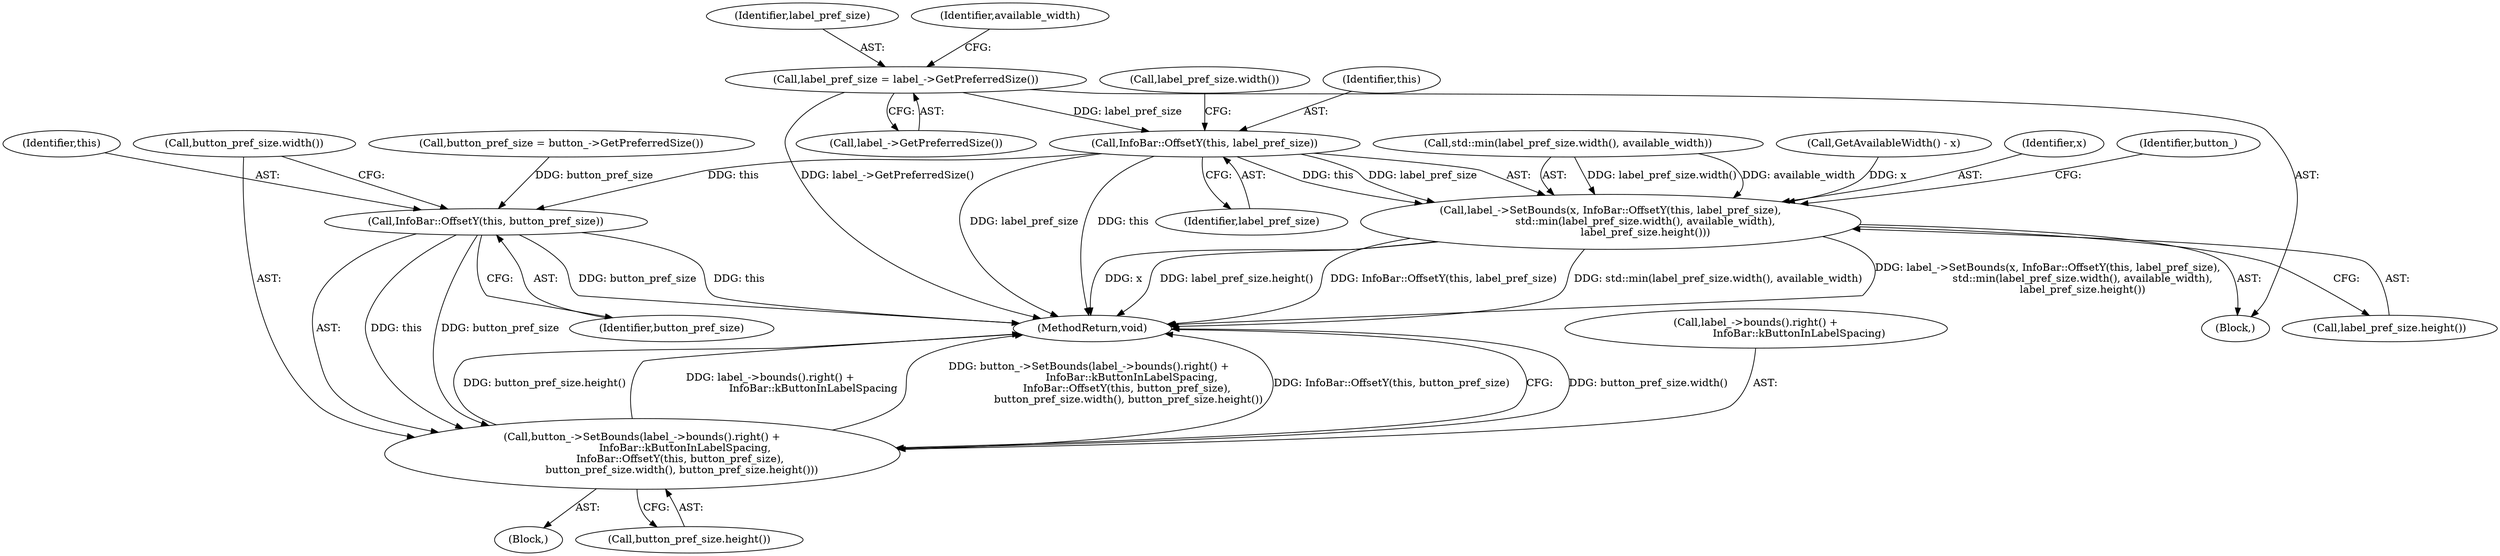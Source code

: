digraph "1_Chrome_fc3c351a3d995f73ead5c92354396a7ec2b14e3f_14@del" {
"1000133" [label="(Call,InfoBar::OffsetY(this, label_pref_size))"];
"1000110" [label="(Call,label_pref_size = label_->GetPreferredSize())"];
"1000131" [label="(Call,label_->SetBounds(x, InfoBar::OffsetY(this, label_pref_size),\n                     std::min(label_pref_size.width(), available_width),\n                     label_pref_size.height()))"];
"1000147" [label="(Call,InfoBar::OffsetY(this, button_pref_size))"];
"1000143" [label="(Call,button_->SetBounds(label_->bounds().right() +\n                          InfoBar::kButtonInLabelSpacing,\n                       InfoBar::OffsetY(this, button_pref_size),\n                        button_pref_size.width(), button_pref_size.height()))"];
"1000139" [label="(Call,label_pref_size.height())"];
"1000143" [label="(Call,button_->SetBounds(label_->bounds().right() +\n                          InfoBar::kButtonInLabelSpacing,\n                       InfoBar::OffsetY(this, button_pref_size),\n                        button_pref_size.width(), button_pref_size.height()))"];
"1000111" [label="(Identifier,label_pref_size)"];
"1000136" [label="(Call,std::min(label_pref_size.width(), available_width))"];
"1000150" [label="(Call,button_pref_size.width())"];
"1000135" [label="(Identifier,label_pref_size)"];
"1000110" [label="(Call,label_pref_size = label_->GetPreferredSize())"];
"1000133" [label="(Call,InfoBar::OffsetY(this, label_pref_size))"];
"1000116" [label="(Call,GetAvailableWidth() - x)"];
"1000137" [label="(Call,label_pref_size.width())"];
"1000115" [label="(Identifier,available_width)"];
"1000142" [label="(Block,)"];
"1000132" [label="(Identifier,x)"];
"1000134" [label="(Identifier,this)"];
"1000141" [label="(Identifier,button_)"];
"1000101" [label="(Block,)"];
"1000131" [label="(Call,label_->SetBounds(x, InfoBar::OffsetY(this, label_pref_size),\n                     std::min(label_pref_size.width(), available_width),\n                     label_pref_size.height()))"];
"1000147" [label="(Call,InfoBar::OffsetY(this, button_pref_size))"];
"1000152" [label="(MethodReturn,void)"];
"1000148" [label="(Identifier,this)"];
"1000123" [label="(Call,button_pref_size = button_->GetPreferredSize())"];
"1000112" [label="(Call,label_->GetPreferredSize())"];
"1000149" [label="(Identifier,button_pref_size)"];
"1000144" [label="(Call,label_->bounds().right() +\n                          InfoBar::kButtonInLabelSpacing)"];
"1000151" [label="(Call,button_pref_size.height())"];
"1000133" -> "1000131"  [label="AST: "];
"1000133" -> "1000135"  [label="CFG: "];
"1000134" -> "1000133"  [label="AST: "];
"1000135" -> "1000133"  [label="AST: "];
"1000137" -> "1000133"  [label="CFG: "];
"1000133" -> "1000152"  [label="DDG: this"];
"1000133" -> "1000152"  [label="DDG: label_pref_size"];
"1000133" -> "1000131"  [label="DDG: this"];
"1000133" -> "1000131"  [label="DDG: label_pref_size"];
"1000110" -> "1000133"  [label="DDG: label_pref_size"];
"1000133" -> "1000147"  [label="DDG: this"];
"1000110" -> "1000101"  [label="AST: "];
"1000110" -> "1000112"  [label="CFG: "];
"1000111" -> "1000110"  [label="AST: "];
"1000112" -> "1000110"  [label="AST: "];
"1000115" -> "1000110"  [label="CFG: "];
"1000110" -> "1000152"  [label="DDG: label_->GetPreferredSize()"];
"1000131" -> "1000101"  [label="AST: "];
"1000131" -> "1000139"  [label="CFG: "];
"1000132" -> "1000131"  [label="AST: "];
"1000136" -> "1000131"  [label="AST: "];
"1000139" -> "1000131"  [label="AST: "];
"1000141" -> "1000131"  [label="CFG: "];
"1000131" -> "1000152"  [label="DDG: x"];
"1000131" -> "1000152"  [label="DDG: label_pref_size.height()"];
"1000131" -> "1000152"  [label="DDG: InfoBar::OffsetY(this, label_pref_size)"];
"1000131" -> "1000152"  [label="DDG: std::min(label_pref_size.width(), available_width)"];
"1000131" -> "1000152"  [label="DDG: label_->SetBounds(x, InfoBar::OffsetY(this, label_pref_size),\n                     std::min(label_pref_size.width(), available_width),\n                     label_pref_size.height())"];
"1000116" -> "1000131"  [label="DDG: x"];
"1000136" -> "1000131"  [label="DDG: label_pref_size.width()"];
"1000136" -> "1000131"  [label="DDG: available_width"];
"1000147" -> "1000143"  [label="AST: "];
"1000147" -> "1000149"  [label="CFG: "];
"1000148" -> "1000147"  [label="AST: "];
"1000149" -> "1000147"  [label="AST: "];
"1000150" -> "1000147"  [label="CFG: "];
"1000147" -> "1000152"  [label="DDG: button_pref_size"];
"1000147" -> "1000152"  [label="DDG: this"];
"1000147" -> "1000143"  [label="DDG: this"];
"1000147" -> "1000143"  [label="DDG: button_pref_size"];
"1000123" -> "1000147"  [label="DDG: button_pref_size"];
"1000143" -> "1000142"  [label="AST: "];
"1000143" -> "1000151"  [label="CFG: "];
"1000144" -> "1000143"  [label="AST: "];
"1000150" -> "1000143"  [label="AST: "];
"1000151" -> "1000143"  [label="AST: "];
"1000152" -> "1000143"  [label="CFG: "];
"1000143" -> "1000152"  [label="DDG: button_pref_size.width()"];
"1000143" -> "1000152"  [label="DDG: button_pref_size.height()"];
"1000143" -> "1000152"  [label="DDG: label_->bounds().right() +\n                          InfoBar::kButtonInLabelSpacing"];
"1000143" -> "1000152"  [label="DDG: button_->SetBounds(label_->bounds().right() +\n                          InfoBar::kButtonInLabelSpacing,\n                       InfoBar::OffsetY(this, button_pref_size),\n                        button_pref_size.width(), button_pref_size.height())"];
"1000143" -> "1000152"  [label="DDG: InfoBar::OffsetY(this, button_pref_size)"];
}
